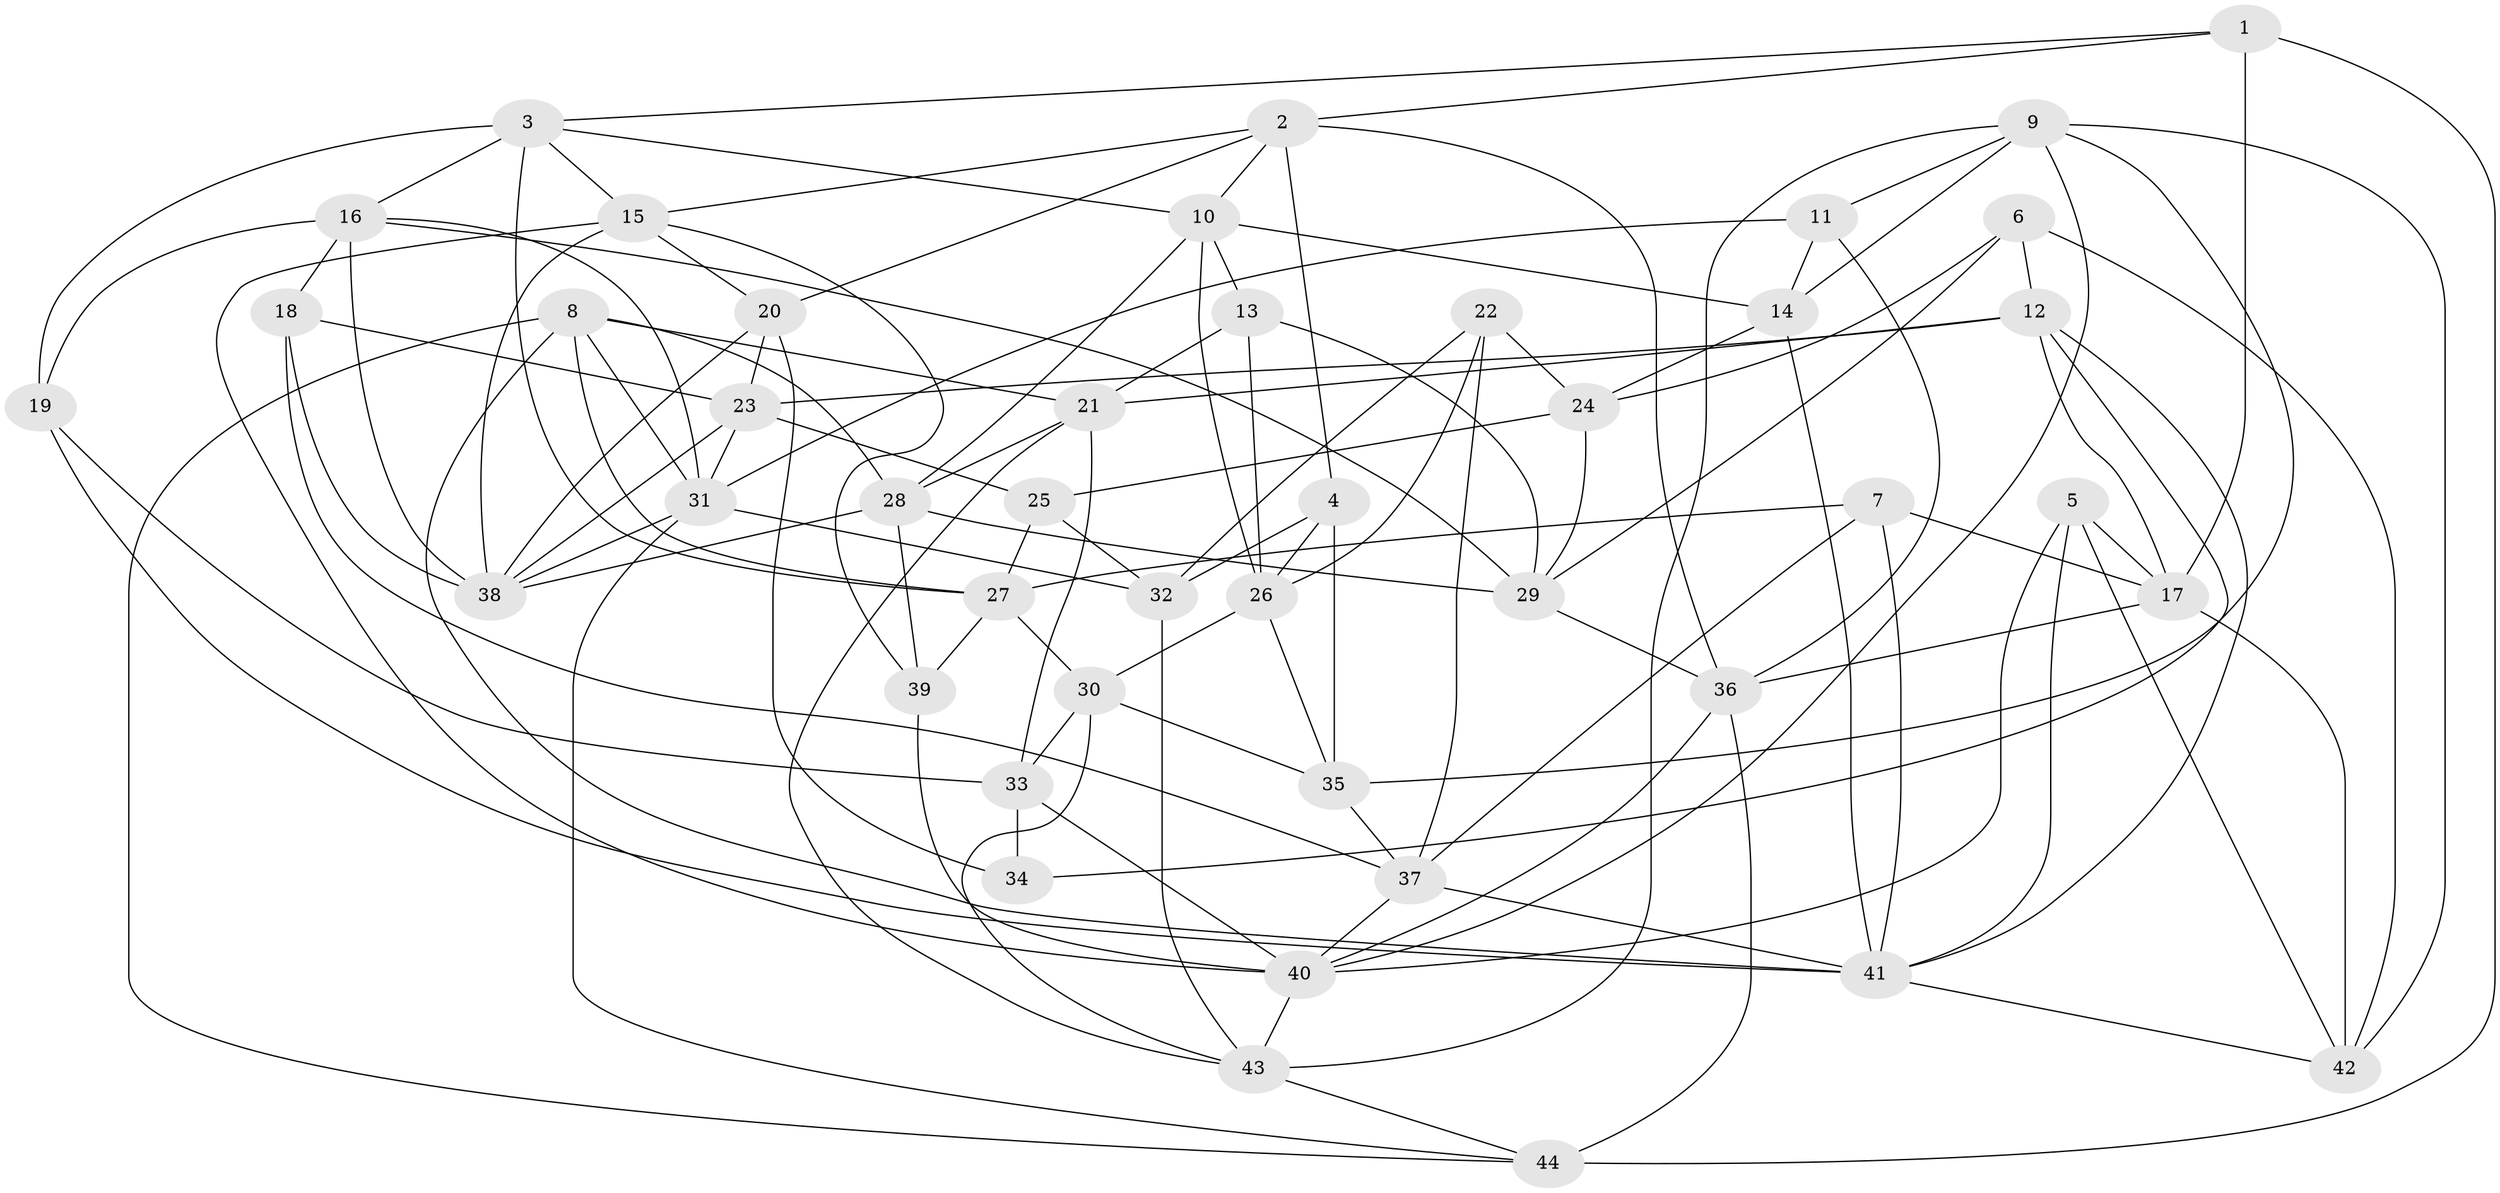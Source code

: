 // original degree distribution, {4: 1.0}
// Generated by graph-tools (version 1.1) at 2025/38/03/04/25 23:38:13]
// undirected, 44 vertices, 117 edges
graph export_dot {
  node [color=gray90,style=filled];
  1;
  2;
  3;
  4;
  5;
  6;
  7;
  8;
  9;
  10;
  11;
  12;
  13;
  14;
  15;
  16;
  17;
  18;
  19;
  20;
  21;
  22;
  23;
  24;
  25;
  26;
  27;
  28;
  29;
  30;
  31;
  32;
  33;
  34;
  35;
  36;
  37;
  38;
  39;
  40;
  41;
  42;
  43;
  44;
  1 -- 2 [weight=1.0];
  1 -- 3 [weight=1.0];
  1 -- 17 [weight=2.0];
  1 -- 44 [weight=2.0];
  2 -- 4 [weight=1.0];
  2 -- 10 [weight=1.0];
  2 -- 15 [weight=1.0];
  2 -- 20 [weight=1.0];
  2 -- 36 [weight=1.0];
  3 -- 10 [weight=1.0];
  3 -- 15 [weight=1.0];
  3 -- 16 [weight=1.0];
  3 -- 19 [weight=1.0];
  3 -- 27 [weight=1.0];
  4 -- 26 [weight=1.0];
  4 -- 32 [weight=2.0];
  4 -- 35 [weight=2.0];
  5 -- 17 [weight=1.0];
  5 -- 40 [weight=1.0];
  5 -- 41 [weight=1.0];
  5 -- 42 [weight=1.0];
  6 -- 12 [weight=1.0];
  6 -- 24 [weight=1.0];
  6 -- 29 [weight=1.0];
  6 -- 42 [weight=1.0];
  7 -- 17 [weight=1.0];
  7 -- 27 [weight=1.0];
  7 -- 37 [weight=1.0];
  7 -- 41 [weight=1.0];
  8 -- 21 [weight=1.0];
  8 -- 27 [weight=1.0];
  8 -- 28 [weight=1.0];
  8 -- 31 [weight=1.0];
  8 -- 41 [weight=1.0];
  8 -- 44 [weight=1.0];
  9 -- 11 [weight=1.0];
  9 -- 14 [weight=1.0];
  9 -- 35 [weight=1.0];
  9 -- 40 [weight=1.0];
  9 -- 42 [weight=1.0];
  9 -- 43 [weight=1.0];
  10 -- 13 [weight=1.0];
  10 -- 14 [weight=1.0];
  10 -- 26 [weight=1.0];
  10 -- 28 [weight=1.0];
  11 -- 14 [weight=1.0];
  11 -- 31 [weight=1.0];
  11 -- 36 [weight=1.0];
  12 -- 17 [weight=1.0];
  12 -- 21 [weight=1.0];
  12 -- 23 [weight=1.0];
  12 -- 34 [weight=1.0];
  12 -- 41 [weight=1.0];
  13 -- 21 [weight=1.0];
  13 -- 26 [weight=1.0];
  13 -- 29 [weight=1.0];
  14 -- 24 [weight=2.0];
  14 -- 41 [weight=1.0];
  15 -- 20 [weight=1.0];
  15 -- 38 [weight=1.0];
  15 -- 39 [weight=1.0];
  15 -- 40 [weight=1.0];
  16 -- 18 [weight=1.0];
  16 -- 19 [weight=1.0];
  16 -- 29 [weight=1.0];
  16 -- 31 [weight=1.0];
  16 -- 38 [weight=1.0];
  17 -- 36 [weight=1.0];
  17 -- 42 [weight=2.0];
  18 -- 23 [weight=1.0];
  18 -- 37 [weight=1.0];
  18 -- 38 [weight=1.0];
  19 -- 33 [weight=1.0];
  19 -- 41 [weight=1.0];
  20 -- 23 [weight=1.0];
  20 -- 34 [weight=2.0];
  20 -- 38 [weight=1.0];
  21 -- 28 [weight=1.0];
  21 -- 33 [weight=1.0];
  21 -- 43 [weight=1.0];
  22 -- 24 [weight=1.0];
  22 -- 26 [weight=1.0];
  22 -- 32 [weight=1.0];
  22 -- 37 [weight=1.0];
  23 -- 25 [weight=1.0];
  23 -- 31 [weight=1.0];
  23 -- 38 [weight=1.0];
  24 -- 25 [weight=1.0];
  24 -- 29 [weight=1.0];
  25 -- 27 [weight=1.0];
  25 -- 32 [weight=1.0];
  26 -- 30 [weight=1.0];
  26 -- 35 [weight=1.0];
  27 -- 30 [weight=1.0];
  27 -- 39 [weight=1.0];
  28 -- 29 [weight=1.0];
  28 -- 38 [weight=1.0];
  28 -- 39 [weight=1.0];
  29 -- 36 [weight=1.0];
  30 -- 33 [weight=2.0];
  30 -- 35 [weight=1.0];
  30 -- 43 [weight=1.0];
  31 -- 32 [weight=1.0];
  31 -- 38 [weight=2.0];
  31 -- 44 [weight=1.0];
  32 -- 43 [weight=1.0];
  33 -- 34 [weight=1.0];
  33 -- 40 [weight=1.0];
  35 -- 37 [weight=1.0];
  36 -- 40 [weight=1.0];
  36 -- 44 [weight=1.0];
  37 -- 40 [weight=1.0];
  37 -- 41 [weight=1.0];
  39 -- 40 [weight=1.0];
  40 -- 43 [weight=1.0];
  41 -- 42 [weight=1.0];
  43 -- 44 [weight=1.0];
}

